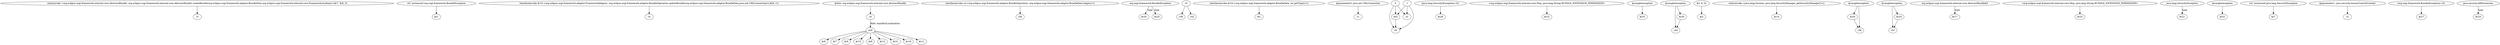 digraph g {
0[label="staticinvoke <org.eclipse.osgi.framework.internal.core.AbstractBundle: org.eclipse.osgi.framework.internal.core.AbstractBundle createBundle(org.eclipse.osgi.framework.adaptor.BundleData,org.eclipse.osgi.framework.internal.core.Framework,boolean)>($r7, $r6, 0)"]
1[label="r3"]
0->1[label=""]
2[label="r41 instanceof org.osgi.framework.BundleException"]
3[label="$z1"]
2->3[label=""]
4[label="interfaceinvoke $r10.<org.eclipse.osgi.framework.adaptor.FrameworkAdaptor: org.eclipse.osgi.framework.adaptor.BundleOperation updateBundle(org.eclipse.osgi.framework.adaptor.BundleData,java.net.URLConnection)>($r9, r1)"]
5[label="r4"]
4->5[label=""]
6[label="null"]
7[label="$r6"]
6->7[label=""]
8[label="interfaceinvoke r4.<org.eclipse.osgi.framework.adaptor.BundleOperation: org.eclipse.osgi.framework.adaptor.BundleData begin()>()"]
9[label="r36"]
8->9[label=""]
10[label="org.osgi.framework.BundleException"]
11[label="$r20"]
10->11[label="type"]
12[label="$r7"]
6->12[label=""]
13[label="r5"]
14[label="r38"]
13->14[label=""]
15[label="interfaceinvoke $r16.<org.eclipse.osgi.framework.adaptor.BundleData: int getType()>()"]
16[label="$i1"]
15->16[label=""]
17[label="$r25"]
10->17[label="type"]
18[label="@parameter0: java.net.URLConnection"]
19[label="r1"]
18->19[label=""]
20[label="$z5"]
21[label="z6"]
20->21[label=""]
22[label="(java.lang.SecurityException) r41"]
23[label="$r28"]
22->23[label=""]
24[label="<org.eclipse.osgi.framework.internal.core.Msg: java.lang.String BUNDLE_EXTENSION_PERMISSION>"]
25[label="$r22"]
24->25[label=""]
26[label="r42"]
13->26[label=""]
27[label="@caughtexception"]
28[label="$r33"]
27->28[label=""]
29[label="$r9"]
6->29[label=""]
30[label="@caughtexception"]
31[label="r44"]
30->31[label=""]
32[label="$r15"]
6->32[label=""]
33[label="$i1 & 22"]
34[label="$i2"]
33->34[label=""]
35[label="staticinvoke <java.lang.System: java.lang.SecurityManager getSecurityManager()>()"]
36[label="$r14"]
35->36[label=""]
37[label="@caughtexception"]
38[label="$r34"]
37->38[label=""]
39[label="$r8"]
6->39[label=""]
40[label="@caughtexception"]
41[label="r41"]
40->41[label=""]
42[label="$r12"]
6->42[label=""]
43[label="org.eclipse.osgi.framework.internal.core.AbstractBundle$3"]
44[label="$r17"]
43->44[label="type"]
45[label="<org.eclipse.osgi.framework.internal.core.Msg: java.lang.String BUNDLE_EXTENSION_PERMISSION>"]
46[label="$r23"]
45->46[label=""]
47[label="$r31"]
6->47[label=""]
48[label="0"]
48->21[label=""]
49[label="1"]
49->21[label=""]
50[label="$r16"]
6->50[label=""]
51[label="java.lang.SecurityException"]
52[label="$r21"]
51->52[label="type"]
48->20[label=""]
53[label="@caughtexception"]
54[label="$r32"]
53->54[label=""]
49->20[label=""]
55[label="$r24"]
40->55[label=""]
55->41[label=""]
56[label="r41 instanceof java.lang.SecurityException"]
57[label="$z7"]
56->57[label=""]
58[label="@this: org.eclipse.osgi.framework.internal.core.AbstractBundle"]
59[label="r0"]
58->59[label=""]
60[label="r40"]
38->60[label=""]
61[label="z3"]
48->61[label=""]
49->61[label=""]
62[label="$r30"]
30->62[label=""]
63[label="$r11"]
6->63[label=""]
64[label="@parameter1: java.security.AccessControlContext"]
65[label="r2"]
64->65[label=""]
66[label="(org.osgi.framework.BundleException) r41"]
67[label="$r27"]
66->67[label=""]
62->31[label=""]
59->6[label="field: manifestLocalization"]
37->60[label=""]
68[label="java.security.AllPermission"]
69[label="$r19"]
68->69[label="type"]
}
